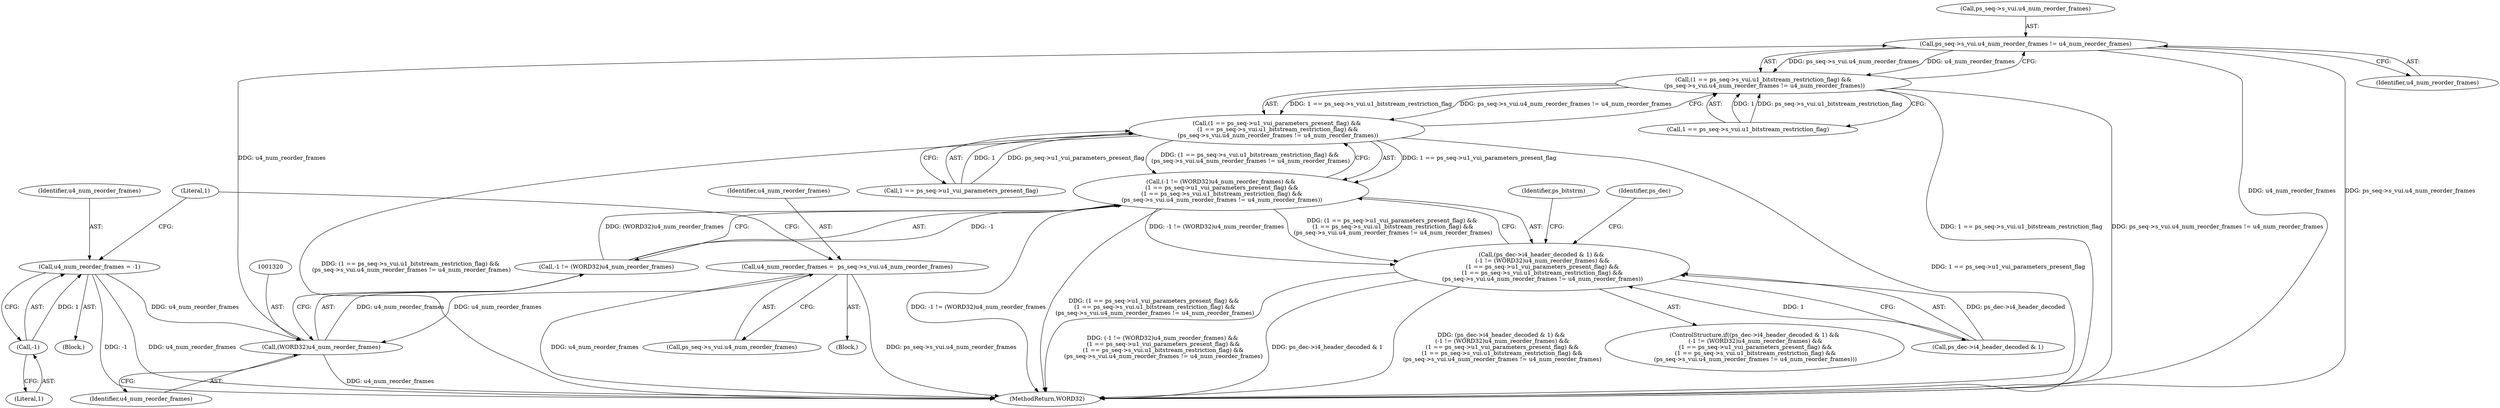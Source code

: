 digraph "0_Android_42cf02965b11c397dd37a0063e683cef005bc0ae@pointer" {
"1001336" [label="(Call,ps_seq->s_vui.u4_num_reorder_frames != u4_num_reorder_frames)"];
"1001319" [label="(Call,(WORD32)u4_num_reorder_frames)"];
"1001274" [label="(Call,u4_num_reorder_frames =  ps_seq->s_vui.u4_num_reorder_frames)"];
"1001283" [label="(Call,u4_num_reorder_frames = -1)"];
"1001285" [label="(Call,-1)"];
"1001328" [label="(Call,(1 == ps_seq->s_vui.u1_bitstream_restriction_flag) &&\n (ps_seq->s_vui.u4_num_reorder_frames != u4_num_reorder_frames))"];
"1001322" [label="(Call,(1 == ps_seq->u1_vui_parameters_present_flag) &&\n (1 == ps_seq->s_vui.u1_bitstream_restriction_flag) &&\n (ps_seq->s_vui.u4_num_reorder_frames != u4_num_reorder_frames))"];
"1001315" [label="(Call,(-1 != (WORD32)u4_num_reorder_frames) &&\n (1 == ps_seq->u1_vui_parameters_present_flag) &&\n (1 == ps_seq->s_vui.u1_bitstream_restriction_flag) &&\n (ps_seq->s_vui.u4_num_reorder_frames != u4_num_reorder_frames))"];
"1001309" [label="(Call,(ps_dec->i4_header_decoded & 1) &&\n (-1 != (WORD32)u4_num_reorder_frames) &&\n (1 == ps_seq->u1_vui_parameters_present_flag) &&\n (1 == ps_seq->s_vui.u1_bitstream_restriction_flag) &&\n (ps_seq->s_vui.u4_num_reorder_frames != u4_num_reorder_frames))"];
"1001286" [label="(Literal,1)"];
"1001346" [label="(Identifier,ps_dec)"];
"1001342" [label="(Identifier,u4_num_reorder_frames)"];
"1001337" [label="(Call,ps_seq->s_vui.u4_num_reorder_frames)"];
"1001282" [label="(Block,)"];
"1001283" [label="(Call,u4_num_reorder_frames = -1)"];
"1001315" [label="(Call,(-1 != (WORD32)u4_num_reorder_frames) &&\n (1 == ps_seq->u1_vui_parameters_present_flag) &&\n (1 == ps_seq->s_vui.u1_bitstream_restriction_flag) &&\n (ps_seq->s_vui.u4_num_reorder_frames != u4_num_reorder_frames))"];
"1001323" [label="(Call,1 == ps_seq->u1_vui_parameters_present_flag)"];
"1001477" [label="(MethodReturn,WORD32)"];
"1001322" [label="(Call,(1 == ps_seq->u1_vui_parameters_present_flag) &&\n (1 == ps_seq->s_vui.u1_bitstream_restriction_flag) &&\n (ps_seq->s_vui.u4_num_reorder_frames != u4_num_reorder_frames))"];
"1001284" [label="(Identifier,u4_num_reorder_frames)"];
"1001354" [label="(Identifier,ps_bitstrm)"];
"1001309" [label="(Call,(ps_dec->i4_header_decoded & 1) &&\n (-1 != (WORD32)u4_num_reorder_frames) &&\n (1 == ps_seq->u1_vui_parameters_present_flag) &&\n (1 == ps_seq->s_vui.u1_bitstream_restriction_flag) &&\n (ps_seq->s_vui.u4_num_reorder_frames != u4_num_reorder_frames))"];
"1001289" [label="(Literal,1)"];
"1001316" [label="(Call,-1 != (WORD32)u4_num_reorder_frames)"];
"1001310" [label="(Call,ps_dec->i4_header_decoded & 1)"];
"1001319" [label="(Call,(WORD32)u4_num_reorder_frames)"];
"1001308" [label="(ControlStructure,if((ps_dec->i4_header_decoded & 1) &&\n (-1 != (WORD32)u4_num_reorder_frames) &&\n (1 == ps_seq->u1_vui_parameters_present_flag) &&\n (1 == ps_seq->s_vui.u1_bitstream_restriction_flag) &&\n (ps_seq->s_vui.u4_num_reorder_frames != u4_num_reorder_frames)))"];
"1001328" [label="(Call,(1 == ps_seq->s_vui.u1_bitstream_restriction_flag) &&\n (ps_seq->s_vui.u4_num_reorder_frames != u4_num_reorder_frames))"];
"1001274" [label="(Call,u4_num_reorder_frames =  ps_seq->s_vui.u4_num_reorder_frames)"];
"1001285" [label="(Call,-1)"];
"1001276" [label="(Call,ps_seq->s_vui.u4_num_reorder_frames)"];
"1001336" [label="(Call,ps_seq->s_vui.u4_num_reorder_frames != u4_num_reorder_frames)"];
"1001329" [label="(Call,1 == ps_seq->s_vui.u1_bitstream_restriction_flag)"];
"1001321" [label="(Identifier,u4_num_reorder_frames)"];
"1001275" [label="(Identifier,u4_num_reorder_frames)"];
"1001273" [label="(Block,)"];
"1001336" -> "1001328"  [label="AST: "];
"1001336" -> "1001342"  [label="CFG: "];
"1001337" -> "1001336"  [label="AST: "];
"1001342" -> "1001336"  [label="AST: "];
"1001328" -> "1001336"  [label="CFG: "];
"1001336" -> "1001477"  [label="DDG: u4_num_reorder_frames"];
"1001336" -> "1001477"  [label="DDG: ps_seq->s_vui.u4_num_reorder_frames"];
"1001336" -> "1001328"  [label="DDG: ps_seq->s_vui.u4_num_reorder_frames"];
"1001336" -> "1001328"  [label="DDG: u4_num_reorder_frames"];
"1001319" -> "1001336"  [label="DDG: u4_num_reorder_frames"];
"1001319" -> "1001316"  [label="AST: "];
"1001319" -> "1001321"  [label="CFG: "];
"1001320" -> "1001319"  [label="AST: "];
"1001321" -> "1001319"  [label="AST: "];
"1001316" -> "1001319"  [label="CFG: "];
"1001319" -> "1001477"  [label="DDG: u4_num_reorder_frames"];
"1001319" -> "1001316"  [label="DDG: u4_num_reorder_frames"];
"1001274" -> "1001319"  [label="DDG: u4_num_reorder_frames"];
"1001283" -> "1001319"  [label="DDG: u4_num_reorder_frames"];
"1001274" -> "1001273"  [label="AST: "];
"1001274" -> "1001276"  [label="CFG: "];
"1001275" -> "1001274"  [label="AST: "];
"1001276" -> "1001274"  [label="AST: "];
"1001289" -> "1001274"  [label="CFG: "];
"1001274" -> "1001477"  [label="DDG: u4_num_reorder_frames"];
"1001274" -> "1001477"  [label="DDG: ps_seq->s_vui.u4_num_reorder_frames"];
"1001283" -> "1001282"  [label="AST: "];
"1001283" -> "1001285"  [label="CFG: "];
"1001284" -> "1001283"  [label="AST: "];
"1001285" -> "1001283"  [label="AST: "];
"1001289" -> "1001283"  [label="CFG: "];
"1001283" -> "1001477"  [label="DDG: -1"];
"1001283" -> "1001477"  [label="DDG: u4_num_reorder_frames"];
"1001285" -> "1001283"  [label="DDG: 1"];
"1001285" -> "1001286"  [label="CFG: "];
"1001286" -> "1001285"  [label="AST: "];
"1001328" -> "1001322"  [label="AST: "];
"1001328" -> "1001329"  [label="CFG: "];
"1001329" -> "1001328"  [label="AST: "];
"1001322" -> "1001328"  [label="CFG: "];
"1001328" -> "1001477"  [label="DDG: 1 == ps_seq->s_vui.u1_bitstream_restriction_flag"];
"1001328" -> "1001477"  [label="DDG: ps_seq->s_vui.u4_num_reorder_frames != u4_num_reorder_frames"];
"1001328" -> "1001322"  [label="DDG: 1 == ps_seq->s_vui.u1_bitstream_restriction_flag"];
"1001328" -> "1001322"  [label="DDG: ps_seq->s_vui.u4_num_reorder_frames != u4_num_reorder_frames"];
"1001329" -> "1001328"  [label="DDG: 1"];
"1001329" -> "1001328"  [label="DDG: ps_seq->s_vui.u1_bitstream_restriction_flag"];
"1001322" -> "1001315"  [label="AST: "];
"1001322" -> "1001323"  [label="CFG: "];
"1001323" -> "1001322"  [label="AST: "];
"1001315" -> "1001322"  [label="CFG: "];
"1001322" -> "1001477"  [label="DDG: (1 == ps_seq->s_vui.u1_bitstream_restriction_flag) &&\n (ps_seq->s_vui.u4_num_reorder_frames != u4_num_reorder_frames)"];
"1001322" -> "1001477"  [label="DDG: 1 == ps_seq->u1_vui_parameters_present_flag"];
"1001322" -> "1001315"  [label="DDG: 1 == ps_seq->u1_vui_parameters_present_flag"];
"1001322" -> "1001315"  [label="DDG: (1 == ps_seq->s_vui.u1_bitstream_restriction_flag) &&\n (ps_seq->s_vui.u4_num_reorder_frames != u4_num_reorder_frames)"];
"1001323" -> "1001322"  [label="DDG: 1"];
"1001323" -> "1001322"  [label="DDG: ps_seq->u1_vui_parameters_present_flag"];
"1001315" -> "1001309"  [label="AST: "];
"1001315" -> "1001316"  [label="CFG: "];
"1001316" -> "1001315"  [label="AST: "];
"1001309" -> "1001315"  [label="CFG: "];
"1001315" -> "1001477"  [label="DDG: -1 != (WORD32)u4_num_reorder_frames"];
"1001315" -> "1001477"  [label="DDG: (1 == ps_seq->u1_vui_parameters_present_flag) &&\n (1 == ps_seq->s_vui.u1_bitstream_restriction_flag) &&\n (ps_seq->s_vui.u4_num_reorder_frames != u4_num_reorder_frames)"];
"1001315" -> "1001309"  [label="DDG: -1 != (WORD32)u4_num_reorder_frames"];
"1001315" -> "1001309"  [label="DDG: (1 == ps_seq->u1_vui_parameters_present_flag) &&\n (1 == ps_seq->s_vui.u1_bitstream_restriction_flag) &&\n (ps_seq->s_vui.u4_num_reorder_frames != u4_num_reorder_frames)"];
"1001316" -> "1001315"  [label="DDG: -1"];
"1001316" -> "1001315"  [label="DDG: (WORD32)u4_num_reorder_frames"];
"1001309" -> "1001308"  [label="AST: "];
"1001309" -> "1001310"  [label="CFG: "];
"1001310" -> "1001309"  [label="AST: "];
"1001346" -> "1001309"  [label="CFG: "];
"1001354" -> "1001309"  [label="CFG: "];
"1001309" -> "1001477"  [label="DDG: (ps_dec->i4_header_decoded & 1) &&\n (-1 != (WORD32)u4_num_reorder_frames) &&\n (1 == ps_seq->u1_vui_parameters_present_flag) &&\n (1 == ps_seq->s_vui.u1_bitstream_restriction_flag) &&\n (ps_seq->s_vui.u4_num_reorder_frames != u4_num_reorder_frames)"];
"1001309" -> "1001477"  [label="DDG: (-1 != (WORD32)u4_num_reorder_frames) &&\n (1 == ps_seq->u1_vui_parameters_present_flag) &&\n (1 == ps_seq->s_vui.u1_bitstream_restriction_flag) &&\n (ps_seq->s_vui.u4_num_reorder_frames != u4_num_reorder_frames)"];
"1001309" -> "1001477"  [label="DDG: ps_dec->i4_header_decoded & 1"];
"1001310" -> "1001309"  [label="DDG: ps_dec->i4_header_decoded"];
"1001310" -> "1001309"  [label="DDG: 1"];
}
